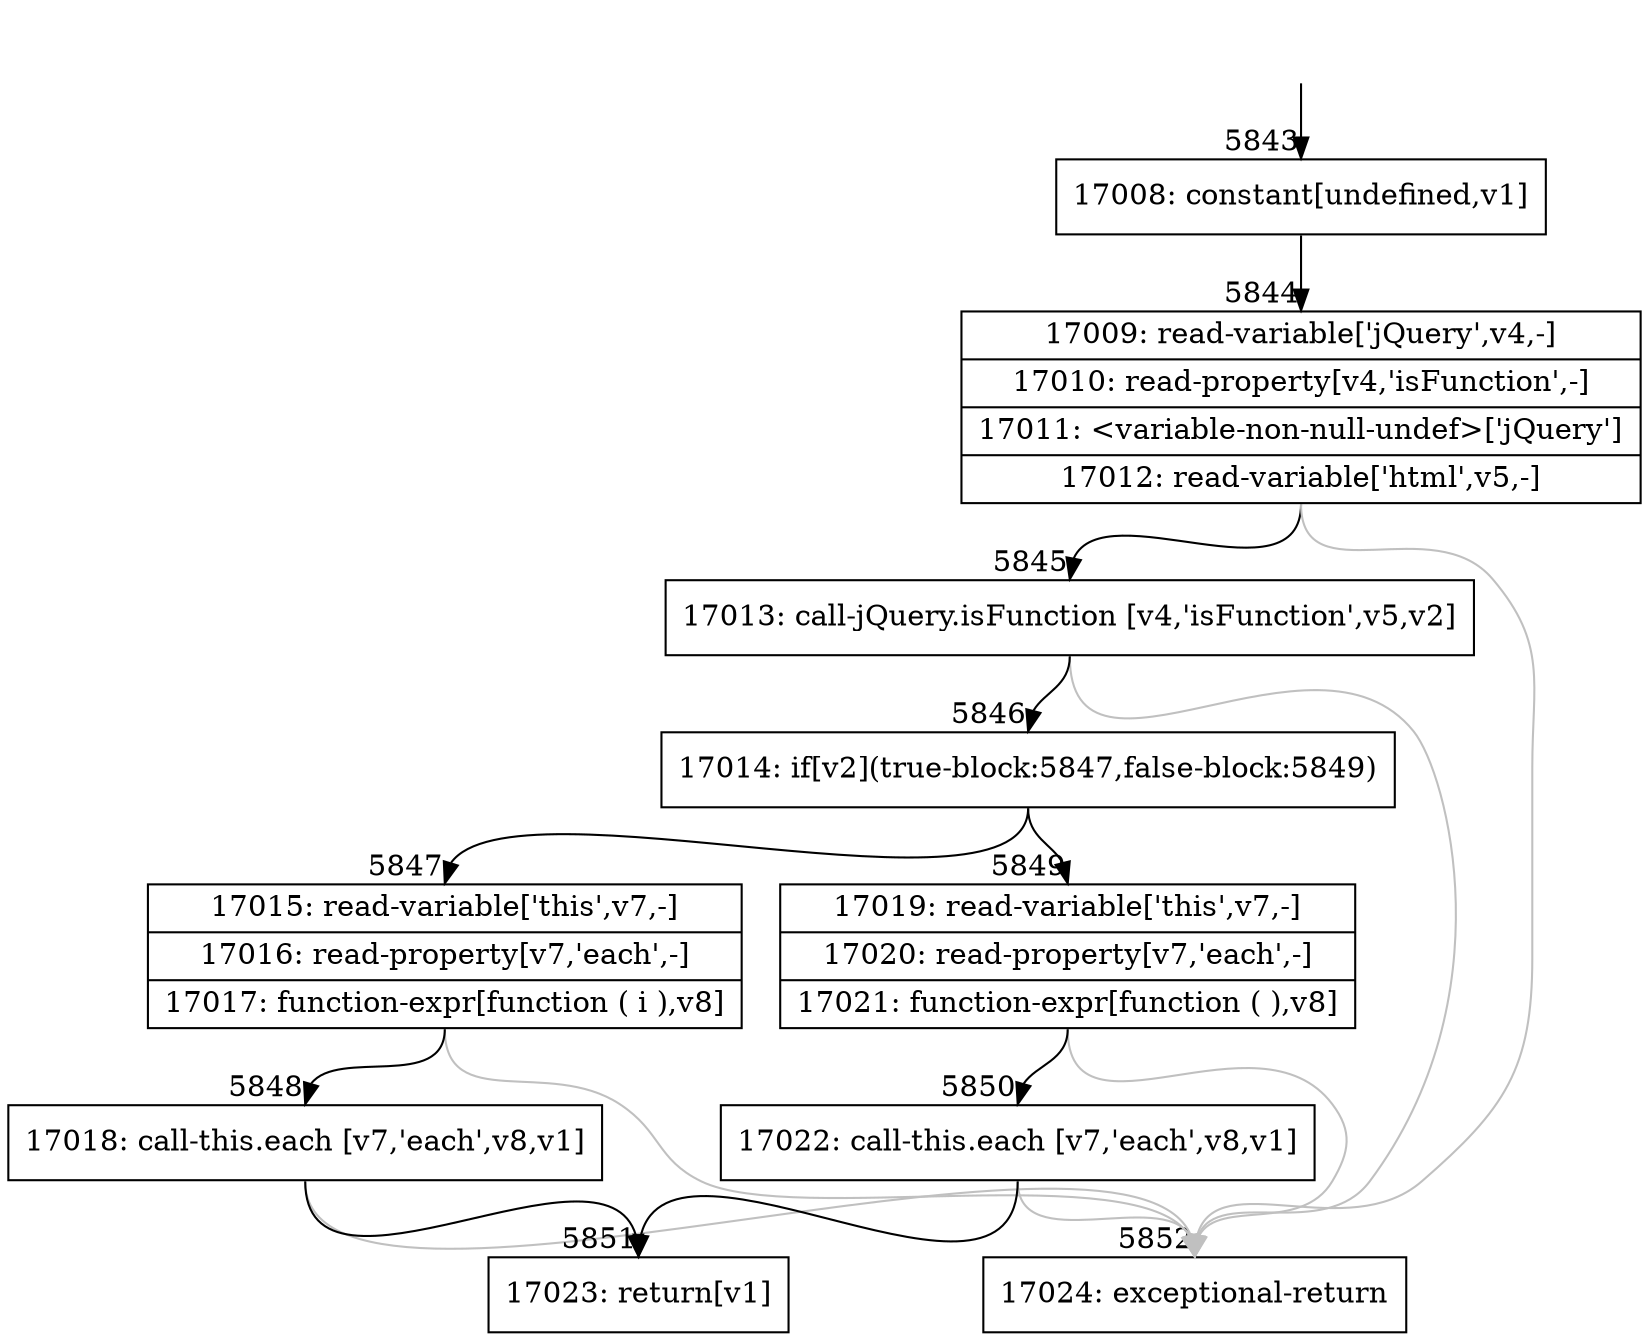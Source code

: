 digraph {
rankdir="TD"
BB_entry378[shape=none,label=""];
BB_entry378 -> BB5843 [tailport=s, headport=n, headlabel="    5843"]
BB5843 [shape=record label="{17008: constant[undefined,v1]}" ] 
BB5843 -> BB5844 [tailport=s, headport=n, headlabel="      5844"]
BB5844 [shape=record label="{17009: read-variable['jQuery',v4,-]|17010: read-property[v4,'isFunction',-]|17011: \<variable-non-null-undef\>['jQuery']|17012: read-variable['html',v5,-]}" ] 
BB5844 -> BB5845 [tailport=s, headport=n, headlabel="      5845"]
BB5844 -> BB5852 [tailport=s, headport=n, color=gray, headlabel="      5852"]
BB5845 [shape=record label="{17013: call-jQuery.isFunction [v4,'isFunction',v5,v2]}" ] 
BB5845 -> BB5846 [tailport=s, headport=n, headlabel="      5846"]
BB5845 -> BB5852 [tailport=s, headport=n, color=gray]
BB5846 [shape=record label="{17014: if[v2](true-block:5847,false-block:5849)}" ] 
BB5846 -> BB5847 [tailport=s, headport=n, headlabel="      5847"]
BB5846 -> BB5849 [tailport=s, headport=n, headlabel="      5849"]
BB5847 [shape=record label="{17015: read-variable['this',v7,-]|17016: read-property[v7,'each',-]|17017: function-expr[function ( i ),v8]}" ] 
BB5847 -> BB5848 [tailport=s, headport=n, headlabel="      5848"]
BB5847 -> BB5852 [tailport=s, headport=n, color=gray]
BB5848 [shape=record label="{17018: call-this.each [v7,'each',v8,v1]}" ] 
BB5848 -> BB5851 [tailport=s, headport=n, headlabel="      5851"]
BB5848 -> BB5852 [tailport=s, headport=n, color=gray]
BB5849 [shape=record label="{17019: read-variable['this',v7,-]|17020: read-property[v7,'each',-]|17021: function-expr[function ( ),v8]}" ] 
BB5849 -> BB5850 [tailport=s, headport=n, headlabel="      5850"]
BB5849 -> BB5852 [tailport=s, headport=n, color=gray]
BB5850 [shape=record label="{17022: call-this.each [v7,'each',v8,v1]}" ] 
BB5850 -> BB5851 [tailport=s, headport=n]
BB5850 -> BB5852 [tailport=s, headport=n, color=gray]
BB5851 [shape=record label="{17023: return[v1]}" ] 
BB5852 [shape=record label="{17024: exceptional-return}" ] 
//#$~ 5927
}
